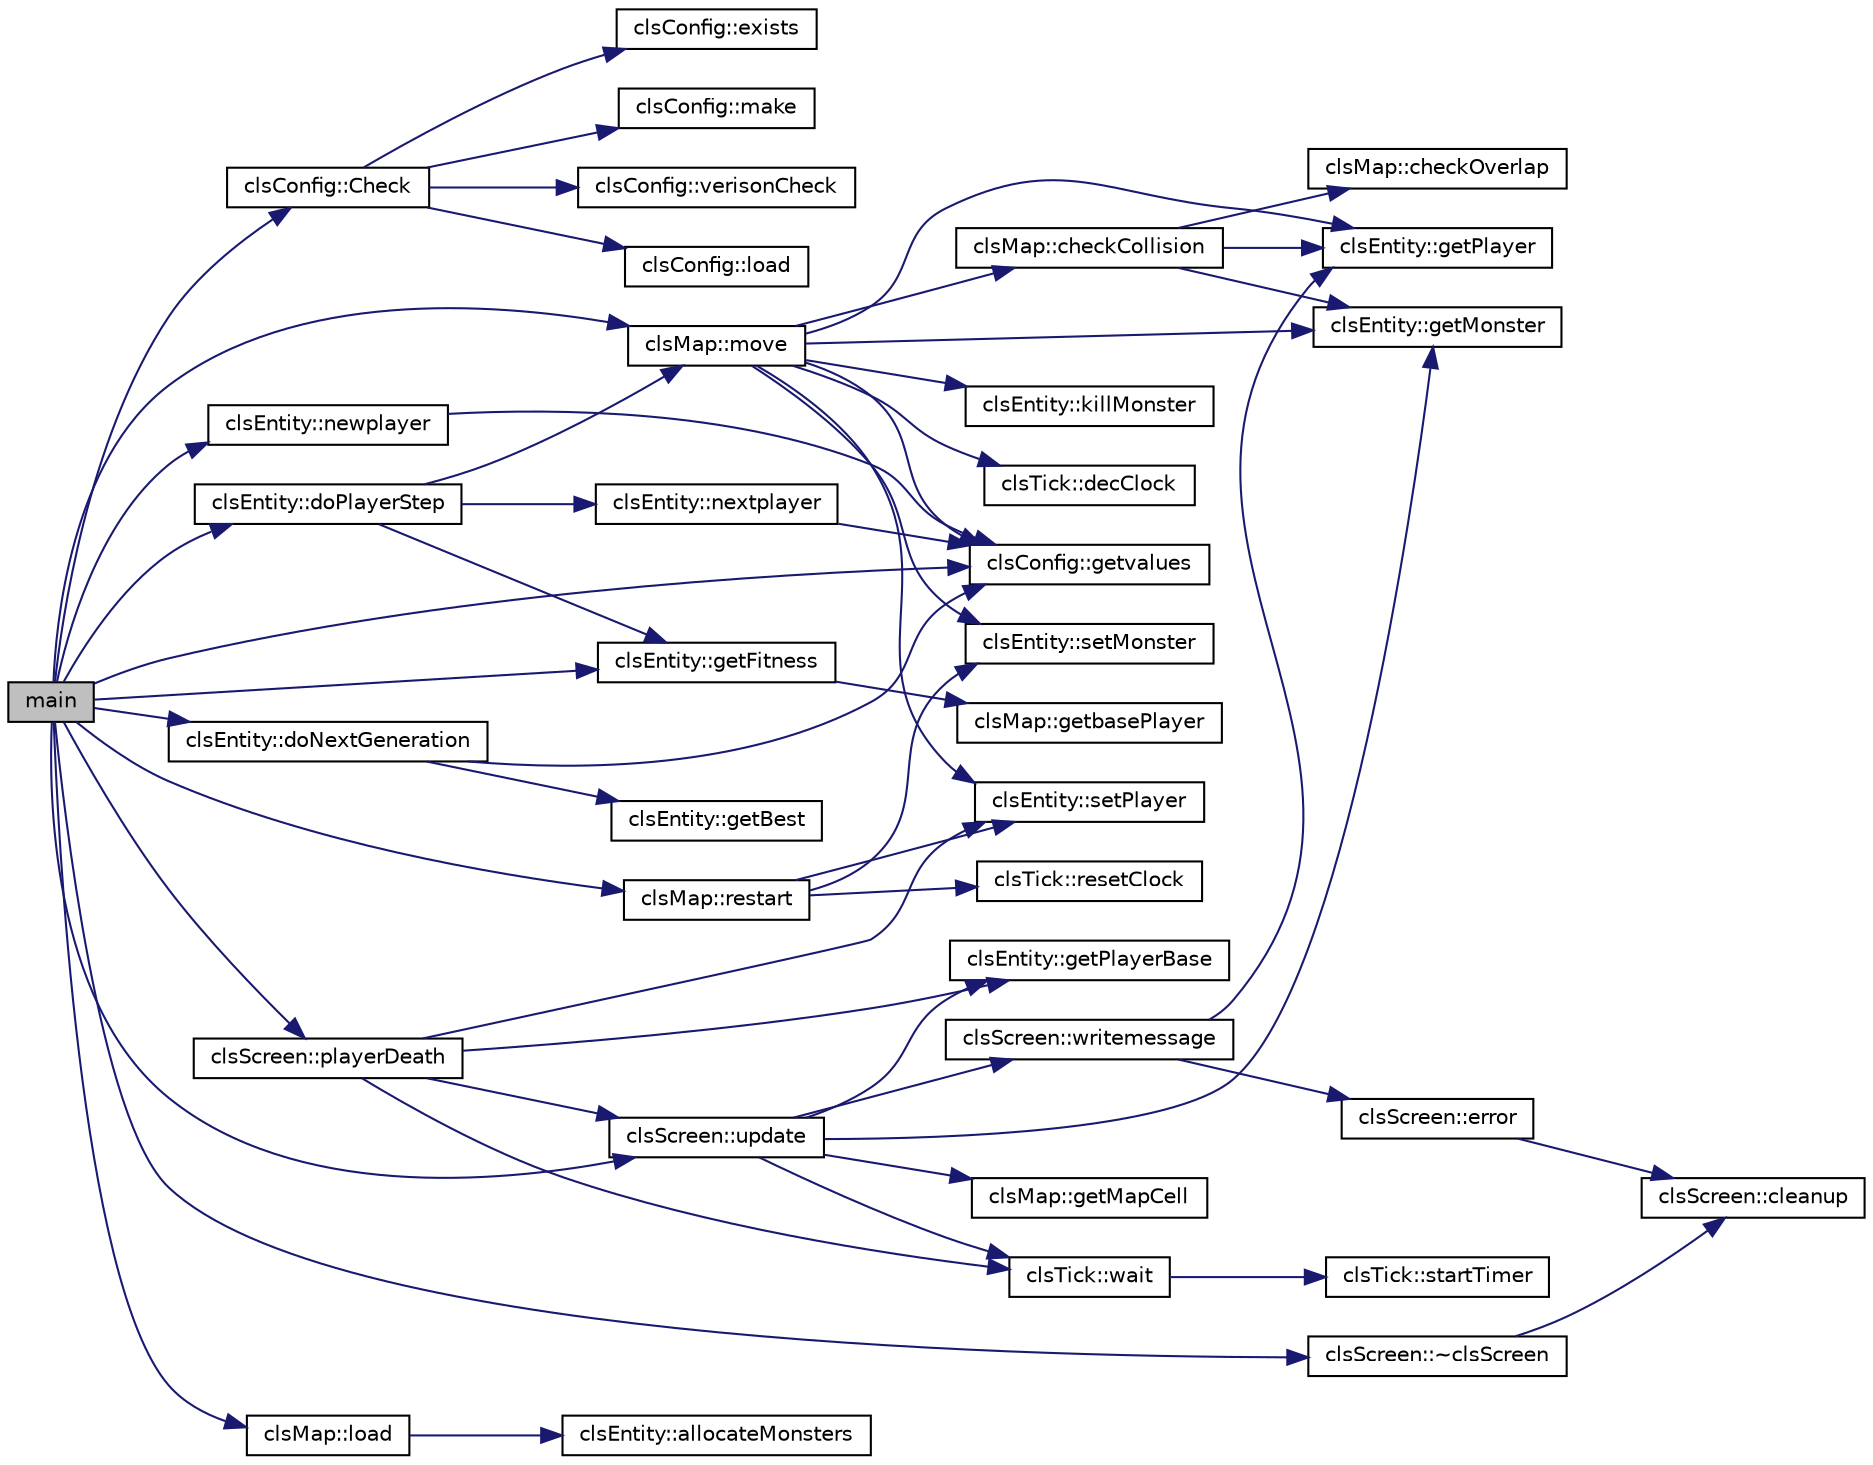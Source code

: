 digraph "main"
{
  edge [fontname="Helvetica",fontsize="10",labelfontname="Helvetica",labelfontsize="10"];
  node [fontname="Helvetica",fontsize="10",shape=record];
  rankdir="LR";
  Node1 [label="main",height=0.2,width=0.4,color="black", fillcolor="grey75", style="filled", fontcolor="black"];
  Node1 -> Node2 [color="midnightblue",fontsize="10",style="solid",fontname="Helvetica"];
  Node2 [label="clsConfig::Check",height=0.2,width=0.4,color="black", fillcolor="white", style="filled",URL="$d7/dd4/a00013.html#aa87c8f85171d27dcc447611196d92edd"];
  Node2 -> Node3 [color="midnightblue",fontsize="10",style="solid",fontname="Helvetica"];
  Node3 [label="clsConfig::exists",height=0.2,width=0.4,color="black", fillcolor="white", style="filled",URL="$d7/dd4/a00013.html#a92acd9142e7aa632306bf668e7afabe4"];
  Node2 -> Node4 [color="midnightblue",fontsize="10",style="solid",fontname="Helvetica"];
  Node4 [label="clsConfig::make",height=0.2,width=0.4,color="black", fillcolor="white", style="filled",URL="$d7/dd4/a00013.html#a52aa46b8ad25ffab50a341e05888dcda"];
  Node2 -> Node5 [color="midnightblue",fontsize="10",style="solid",fontname="Helvetica"];
  Node5 [label="clsConfig::verisonCheck",height=0.2,width=0.4,color="black", fillcolor="white", style="filled",URL="$d7/dd4/a00013.html#a749a942bc506bf69e6b8b228db22bd0e"];
  Node2 -> Node6 [color="midnightblue",fontsize="10",style="solid",fontname="Helvetica"];
  Node6 [label="clsConfig::load",height=0.2,width=0.4,color="black", fillcolor="white", style="filled",URL="$d7/dd4/a00013.html#abc5b56d7d22d1cabc94fdcd97df0b8f6"];
  Node1 -> Node7 [color="midnightblue",fontsize="10",style="solid",fontname="Helvetica"];
  Node7 [label="clsConfig::getvalues",height=0.2,width=0.4,color="black", fillcolor="white", style="filled",URL="$d7/dd4/a00013.html#ac00eec83dabc93a0888bbe5889823591"];
  Node1 -> Node8 [color="midnightblue",fontsize="10",style="solid",fontname="Helvetica"];
  Node8 [label="clsScreen::~clsScreen",height=0.2,width=0.4,color="black", fillcolor="white", style="filled",URL="$d7/d7a/a00016.html#ad2f68af8eac3dc3f54dc807520d909ef"];
  Node8 -> Node9 [color="midnightblue",fontsize="10",style="solid",fontname="Helvetica"];
  Node9 [label="clsScreen::cleanup",height=0.2,width=0.4,color="black", fillcolor="white", style="filled",URL="$d7/d7a/a00016.html#a23251da7c8612a781fa749421ca39e70"];
  Node1 -> Node10 [color="midnightblue",fontsize="10",style="solid",fontname="Helvetica"];
  Node10 [label="clsMap::load",height=0.2,width=0.4,color="black", fillcolor="white", style="filled",URL="$dd/d1b/a00015.html#ad3ad2b36b2b679f7bed73e6e92bf4b2a"];
  Node10 -> Node11 [color="midnightblue",fontsize="10",style="solid",fontname="Helvetica"];
  Node11 [label="clsEntity::allocateMonsters",height=0.2,width=0.4,color="black", fillcolor="white", style="filled",URL="$d2/de7/a00014.html#aef5fcf9cb4348209c591b5af4b458c61"];
  Node1 -> Node12 [color="midnightblue",fontsize="10",style="solid",fontname="Helvetica"];
  Node12 [label="clsMap::restart",height=0.2,width=0.4,color="black", fillcolor="white", style="filled",URL="$dd/d1b/a00015.html#af2e87444c20b4ffb1569f969b8b0dd78"];
  Node12 -> Node13 [color="midnightblue",fontsize="10",style="solid",fontname="Helvetica"];
  Node13 [label="clsTick::resetClock",height=0.2,width=0.4,color="black", fillcolor="white", style="filled",URL="$d4/d51/a00017.html#a273be798d9d612c20efdecb4b1764326"];
  Node12 -> Node14 [color="midnightblue",fontsize="10",style="solid",fontname="Helvetica"];
  Node14 [label="clsEntity::setMonster",height=0.2,width=0.4,color="black", fillcolor="white", style="filled",URL="$d2/de7/a00014.html#a551e9ad8eb05eda917a042a7b9acac52"];
  Node12 -> Node15 [color="midnightblue",fontsize="10",style="solid",fontname="Helvetica"];
  Node15 [label="clsEntity::setPlayer",height=0.2,width=0.4,color="black", fillcolor="white", style="filled",URL="$d2/de7/a00014.html#a37efde95e4ba6b07796ce60940b6acc7"];
  Node1 -> Node16 [color="midnightblue",fontsize="10",style="solid",fontname="Helvetica"];
  Node16 [label="clsEntity::newplayer",height=0.2,width=0.4,color="black", fillcolor="white", style="filled",URL="$d2/de7/a00014.html#acc38f5f2bdfdf88902498916f5007f69"];
  Node16 -> Node7 [color="midnightblue",fontsize="10",style="solid",fontname="Helvetica"];
  Node1 -> Node17 [color="midnightblue",fontsize="10",style="solid",fontname="Helvetica"];
  Node17 [label="clsEntity::doPlayerStep",height=0.2,width=0.4,color="black", fillcolor="white", style="filled",URL="$d2/de7/a00014.html#a57a6a82696afc1fe86e92d2044bc1f45"];
  Node17 -> Node18 [color="midnightblue",fontsize="10",style="solid",fontname="Helvetica"];
  Node18 [label="clsMap::move",height=0.2,width=0.4,color="black", fillcolor="white", style="filled",URL="$dd/d1b/a00015.html#a8f8b70dddcc9c0a3d6802b761d565680"];
  Node18 -> Node19 [color="midnightblue",fontsize="10",style="solid",fontname="Helvetica"];
  Node19 [label="clsEntity::getMonster",height=0.2,width=0.4,color="black", fillcolor="white", style="filled",URL="$d2/de7/a00014.html#abce930b697b192fad910748905e47494"];
  Node18 -> Node20 [color="midnightblue",fontsize="10",style="solid",fontname="Helvetica"];
  Node20 [label="clsMap::checkCollision",height=0.2,width=0.4,color="black", fillcolor="white", style="filled",URL="$dd/d1b/a00015.html#a8194eee85d348ce3500edc3ea9bbd652"];
  Node20 -> Node21 [color="midnightblue",fontsize="10",style="solid",fontname="Helvetica"];
  Node21 [label="clsEntity::getPlayer",height=0.2,width=0.4,color="black", fillcolor="white", style="filled",URL="$d2/de7/a00014.html#a44628a49c7f026ecbeca99713752e98a"];
  Node20 -> Node22 [color="midnightblue",fontsize="10",style="solid",fontname="Helvetica"];
  Node22 [label="clsMap::checkOverlap",height=0.2,width=0.4,color="black", fillcolor="white", style="filled",URL="$dd/d1b/a00015.html#a6c80e807e8df8a0ba778ddfe16ee7efd"];
  Node20 -> Node19 [color="midnightblue",fontsize="10",style="solid",fontname="Helvetica"];
  Node18 -> Node14 [color="midnightblue",fontsize="10",style="solid",fontname="Helvetica"];
  Node18 -> Node21 [color="midnightblue",fontsize="10",style="solid",fontname="Helvetica"];
  Node18 -> Node7 [color="midnightblue",fontsize="10",style="solid",fontname="Helvetica"];
  Node18 -> Node23 [color="midnightblue",fontsize="10",style="solid",fontname="Helvetica"];
  Node23 [label="clsEntity::killMonster",height=0.2,width=0.4,color="black", fillcolor="white", style="filled",URL="$d2/de7/a00014.html#af5ce22f5b3605f986db80248df7061e6"];
  Node18 -> Node15 [color="midnightblue",fontsize="10",style="solid",fontname="Helvetica"];
  Node18 -> Node24 [color="midnightblue",fontsize="10",style="solid",fontname="Helvetica"];
  Node24 [label="clsTick::decClock",height=0.2,width=0.4,color="black", fillcolor="white", style="filled",URL="$d4/d51/a00017.html#a2273989fc5035f6f44eef94543e52422"];
  Node17 -> Node25 [color="midnightblue",fontsize="10",style="solid",fontname="Helvetica"];
  Node25 [label="clsEntity::getFitness",height=0.2,width=0.4,color="black", fillcolor="white", style="filled",URL="$d2/de7/a00014.html#a1dca9206dd93bcd6f748a52525c6960a"];
  Node25 -> Node26 [color="midnightblue",fontsize="10",style="solid",fontname="Helvetica"];
  Node26 [label="clsMap::getbasePlayer",height=0.2,width=0.4,color="black", fillcolor="white", style="filled",URL="$dd/d1b/a00015.html#aaaf13b34ed96480260d3c9cea16946c7"];
  Node17 -> Node27 [color="midnightblue",fontsize="10",style="solid",fontname="Helvetica"];
  Node27 [label="clsEntity::nextplayer",height=0.2,width=0.4,color="black", fillcolor="white", style="filled",URL="$d2/de7/a00014.html#ae1c2fb4ca35caee5108cfe36571f8a03"];
  Node27 -> Node7 [color="midnightblue",fontsize="10",style="solid",fontname="Helvetica"];
  Node1 -> Node28 [color="midnightblue",fontsize="10",style="solid",fontname="Helvetica"];
  Node28 [label="clsScreen::playerDeath",height=0.2,width=0.4,color="black", fillcolor="white", style="filled",URL="$d7/d7a/a00016.html#a42e216ff7d4f665365f1b800bd3282c5"];
  Node28 -> Node29 [color="midnightblue",fontsize="10",style="solid",fontname="Helvetica"];
  Node29 [label="clsEntity::getPlayerBase",height=0.2,width=0.4,color="black", fillcolor="white", style="filled",URL="$d2/de7/a00014.html#a84b00c2ecb653caa77491bfa6fedaa6e"];
  Node28 -> Node30 [color="midnightblue",fontsize="10",style="solid",fontname="Helvetica"];
  Node30 [label="clsTick::wait",height=0.2,width=0.4,color="black", fillcolor="white", style="filled",URL="$d4/d51/a00017.html#a6bf44f81be6e357ca70f9367bf4530c1"];
  Node30 -> Node31 [color="midnightblue",fontsize="10",style="solid",fontname="Helvetica"];
  Node31 [label="clsTick::startTimer",height=0.2,width=0.4,color="black", fillcolor="white", style="filled",URL="$d4/d51/a00017.html#ac4a420f4f48d124a7fdb7328715433c4"];
  Node28 -> Node15 [color="midnightblue",fontsize="10",style="solid",fontname="Helvetica"];
  Node28 -> Node32 [color="midnightblue",fontsize="10",style="solid",fontname="Helvetica"];
  Node32 [label="clsScreen::update",height=0.2,width=0.4,color="black", fillcolor="white", style="filled",URL="$d7/d7a/a00016.html#a48e3bd1e5536ca47c10d46fa36924352"];
  Node32 -> Node29 [color="midnightblue",fontsize="10",style="solid",fontname="Helvetica"];
  Node32 -> Node33 [color="midnightblue",fontsize="10",style="solid",fontname="Helvetica"];
  Node33 [label="clsMap::getMapCell",height=0.2,width=0.4,color="black", fillcolor="white", style="filled",URL="$dd/d1b/a00015.html#a608b6ef1f725acecf93ba21c9789c3b6"];
  Node32 -> Node19 [color="midnightblue",fontsize="10",style="solid",fontname="Helvetica"];
  Node32 -> Node34 [color="midnightblue",fontsize="10",style="solid",fontname="Helvetica"];
  Node34 [label="clsScreen::writemessage",height=0.2,width=0.4,color="black", fillcolor="white", style="filled",URL="$d7/d7a/a00016.html#a20c698420111d438cb080ccdc7e89ef6"];
  Node34 -> Node35 [color="midnightblue",fontsize="10",style="solid",fontname="Helvetica"];
  Node35 [label="clsScreen::error",height=0.2,width=0.4,color="black", fillcolor="white", style="filled",URL="$d7/d7a/a00016.html#a00717f923cd8d6ea3a2bef890e1c50e6"];
  Node35 -> Node9 [color="midnightblue",fontsize="10",style="solid",fontname="Helvetica"];
  Node34 -> Node21 [color="midnightblue",fontsize="10",style="solid",fontname="Helvetica"];
  Node32 -> Node30 [color="midnightblue",fontsize="10",style="solid",fontname="Helvetica"];
  Node1 -> Node32 [color="midnightblue",fontsize="10",style="solid",fontname="Helvetica"];
  Node1 -> Node36 [color="midnightblue",fontsize="10",style="solid",fontname="Helvetica"];
  Node36 [label="clsEntity::doNextGeneration",height=0.2,width=0.4,color="black", fillcolor="white", style="filled",URL="$d2/de7/a00014.html#ae2ca6e6a7b6b534a0a96d6b5600fed43"];
  Node36 -> Node37 [color="midnightblue",fontsize="10",style="solid",fontname="Helvetica"];
  Node37 [label="clsEntity::getBest",height=0.2,width=0.4,color="black", fillcolor="white", style="filled",URL="$d2/de7/a00014.html#a7260493f6a745df9bfa61a51f3de7ee2"];
  Node36 -> Node7 [color="midnightblue",fontsize="10",style="solid",fontname="Helvetica"];
  Node1 -> Node25 [color="midnightblue",fontsize="10",style="solid",fontname="Helvetica"];
  Node1 -> Node18 [color="midnightblue",fontsize="10",style="solid",fontname="Helvetica"];
}
